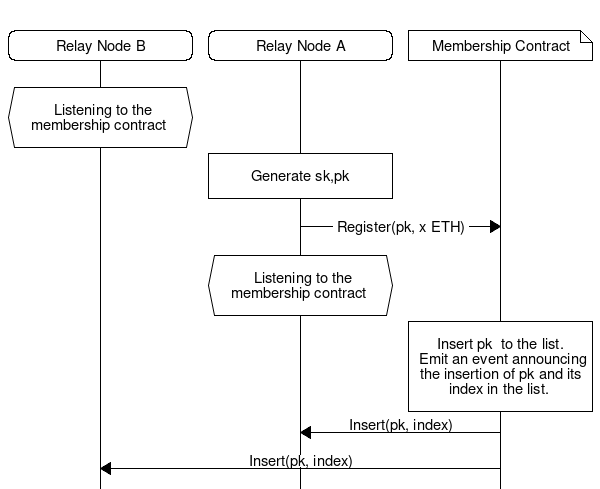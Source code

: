 # Sequence diagram for RLN Relay protocol (registration)
msc {
  hscale = "1";

  d [label = " "], a [label = " "],b [label = " "];
  a rbox a [label="Relay Node A"], 
  b note b [label="Membership Contract"],
  d rbox d [label = "Relay Node B"];
 
  |||;
  d abox d [ label=" \n Listening to the membership contract \n "] ;

  a box a [ label=" \n Generate sk,pk \n "] ;
  a=>b [ label = " \n Register(pk, x ETH) \n " ] ;
  a abox a [ label=" \n Listening to the membership contract \n "] ;

  b box b [label=" \n Insert pk  to the list. \n Emit an event announcing the insertion of pk and its index in the list. \n  "];

  b=>a [ label = "Insert(pk, index)"];
  b=>d [ label = "Insert(pk, index)"];


}